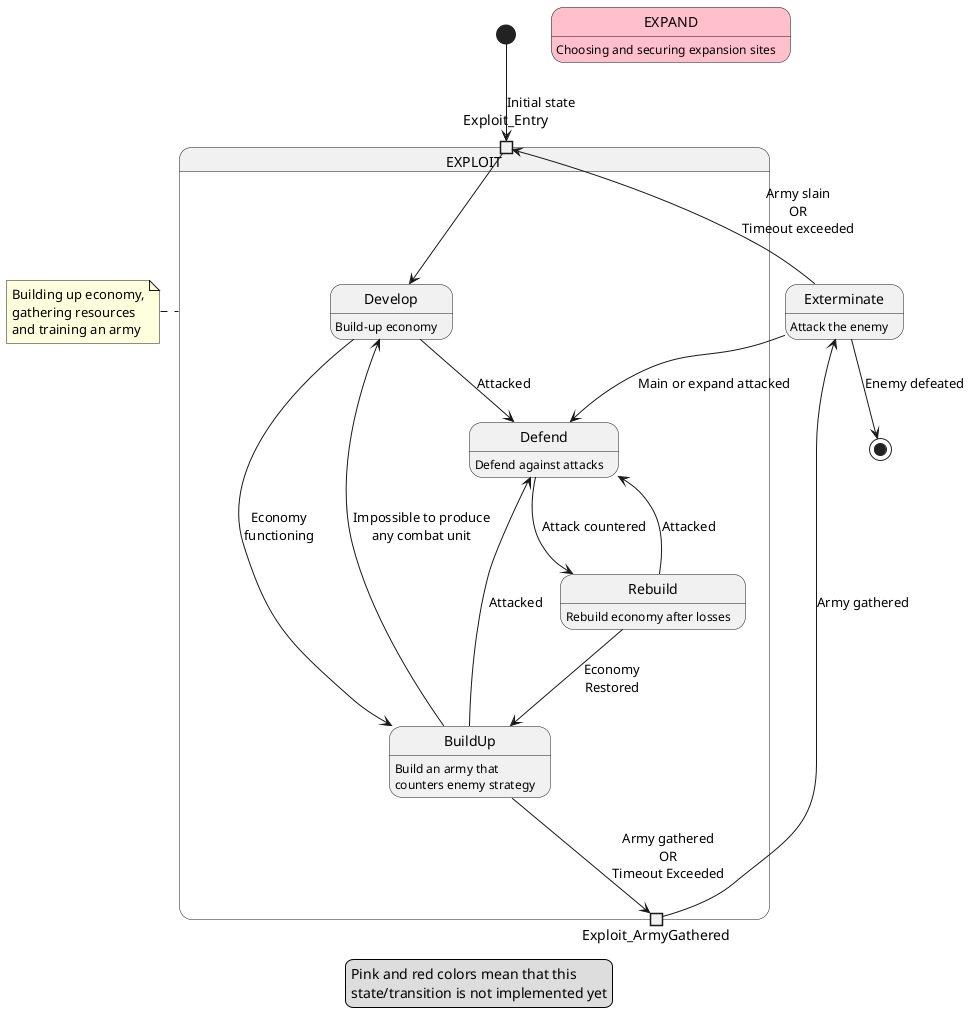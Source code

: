 @startuml controller states

state EXPLOIT {
    state Develop: Build-up economy
    state Rebuild: Rebuild economy after losses
    state Defend: Defend against attacks
    state BuildUp: Build an army that\ncounters enemy strategy

    state Exploit_Entry <<inputPin>>

    Exploit_Entry --> Develop

    Defend --> Rebuild: Attack countered
    
    Develop --> BuildUp: Economy\nfunctioning
    Develop --> Defend: Attacked

    BuildUp -down-> Exploit_ArmyGathered <<outputPin>>: Army gathered\nOR\nTimeout Exceeded
    BuildUp --> Defend: Attacked
    BuildUp --> Develop: Impossible to produce\nany combat unit

    Rebuild --> BuildUp: Economy\nRestored
    Rebuild --> Defend: Attacked
}

note left of EXPLOIT
Building up economy,
gathering resources 
and training an army
end note

state EXPAND #pink: Choosing and securing expansion sites
state Exterminate: Attack the enemy

[*] -down-> Exploit_Entry: Initial state

Exploit_ArmyGathered -right-> Exterminate: Army gathered

Exterminate --> [*]: Enemy defeated
Exterminate --> Exploit_Entry: Army slain\nOR\nTimeout exceeded
Exterminate --> Defend: Main or expand attacked


legend
Pink and red colors mean that this 
state/transition is not implemented yet
endlegend

@enduml